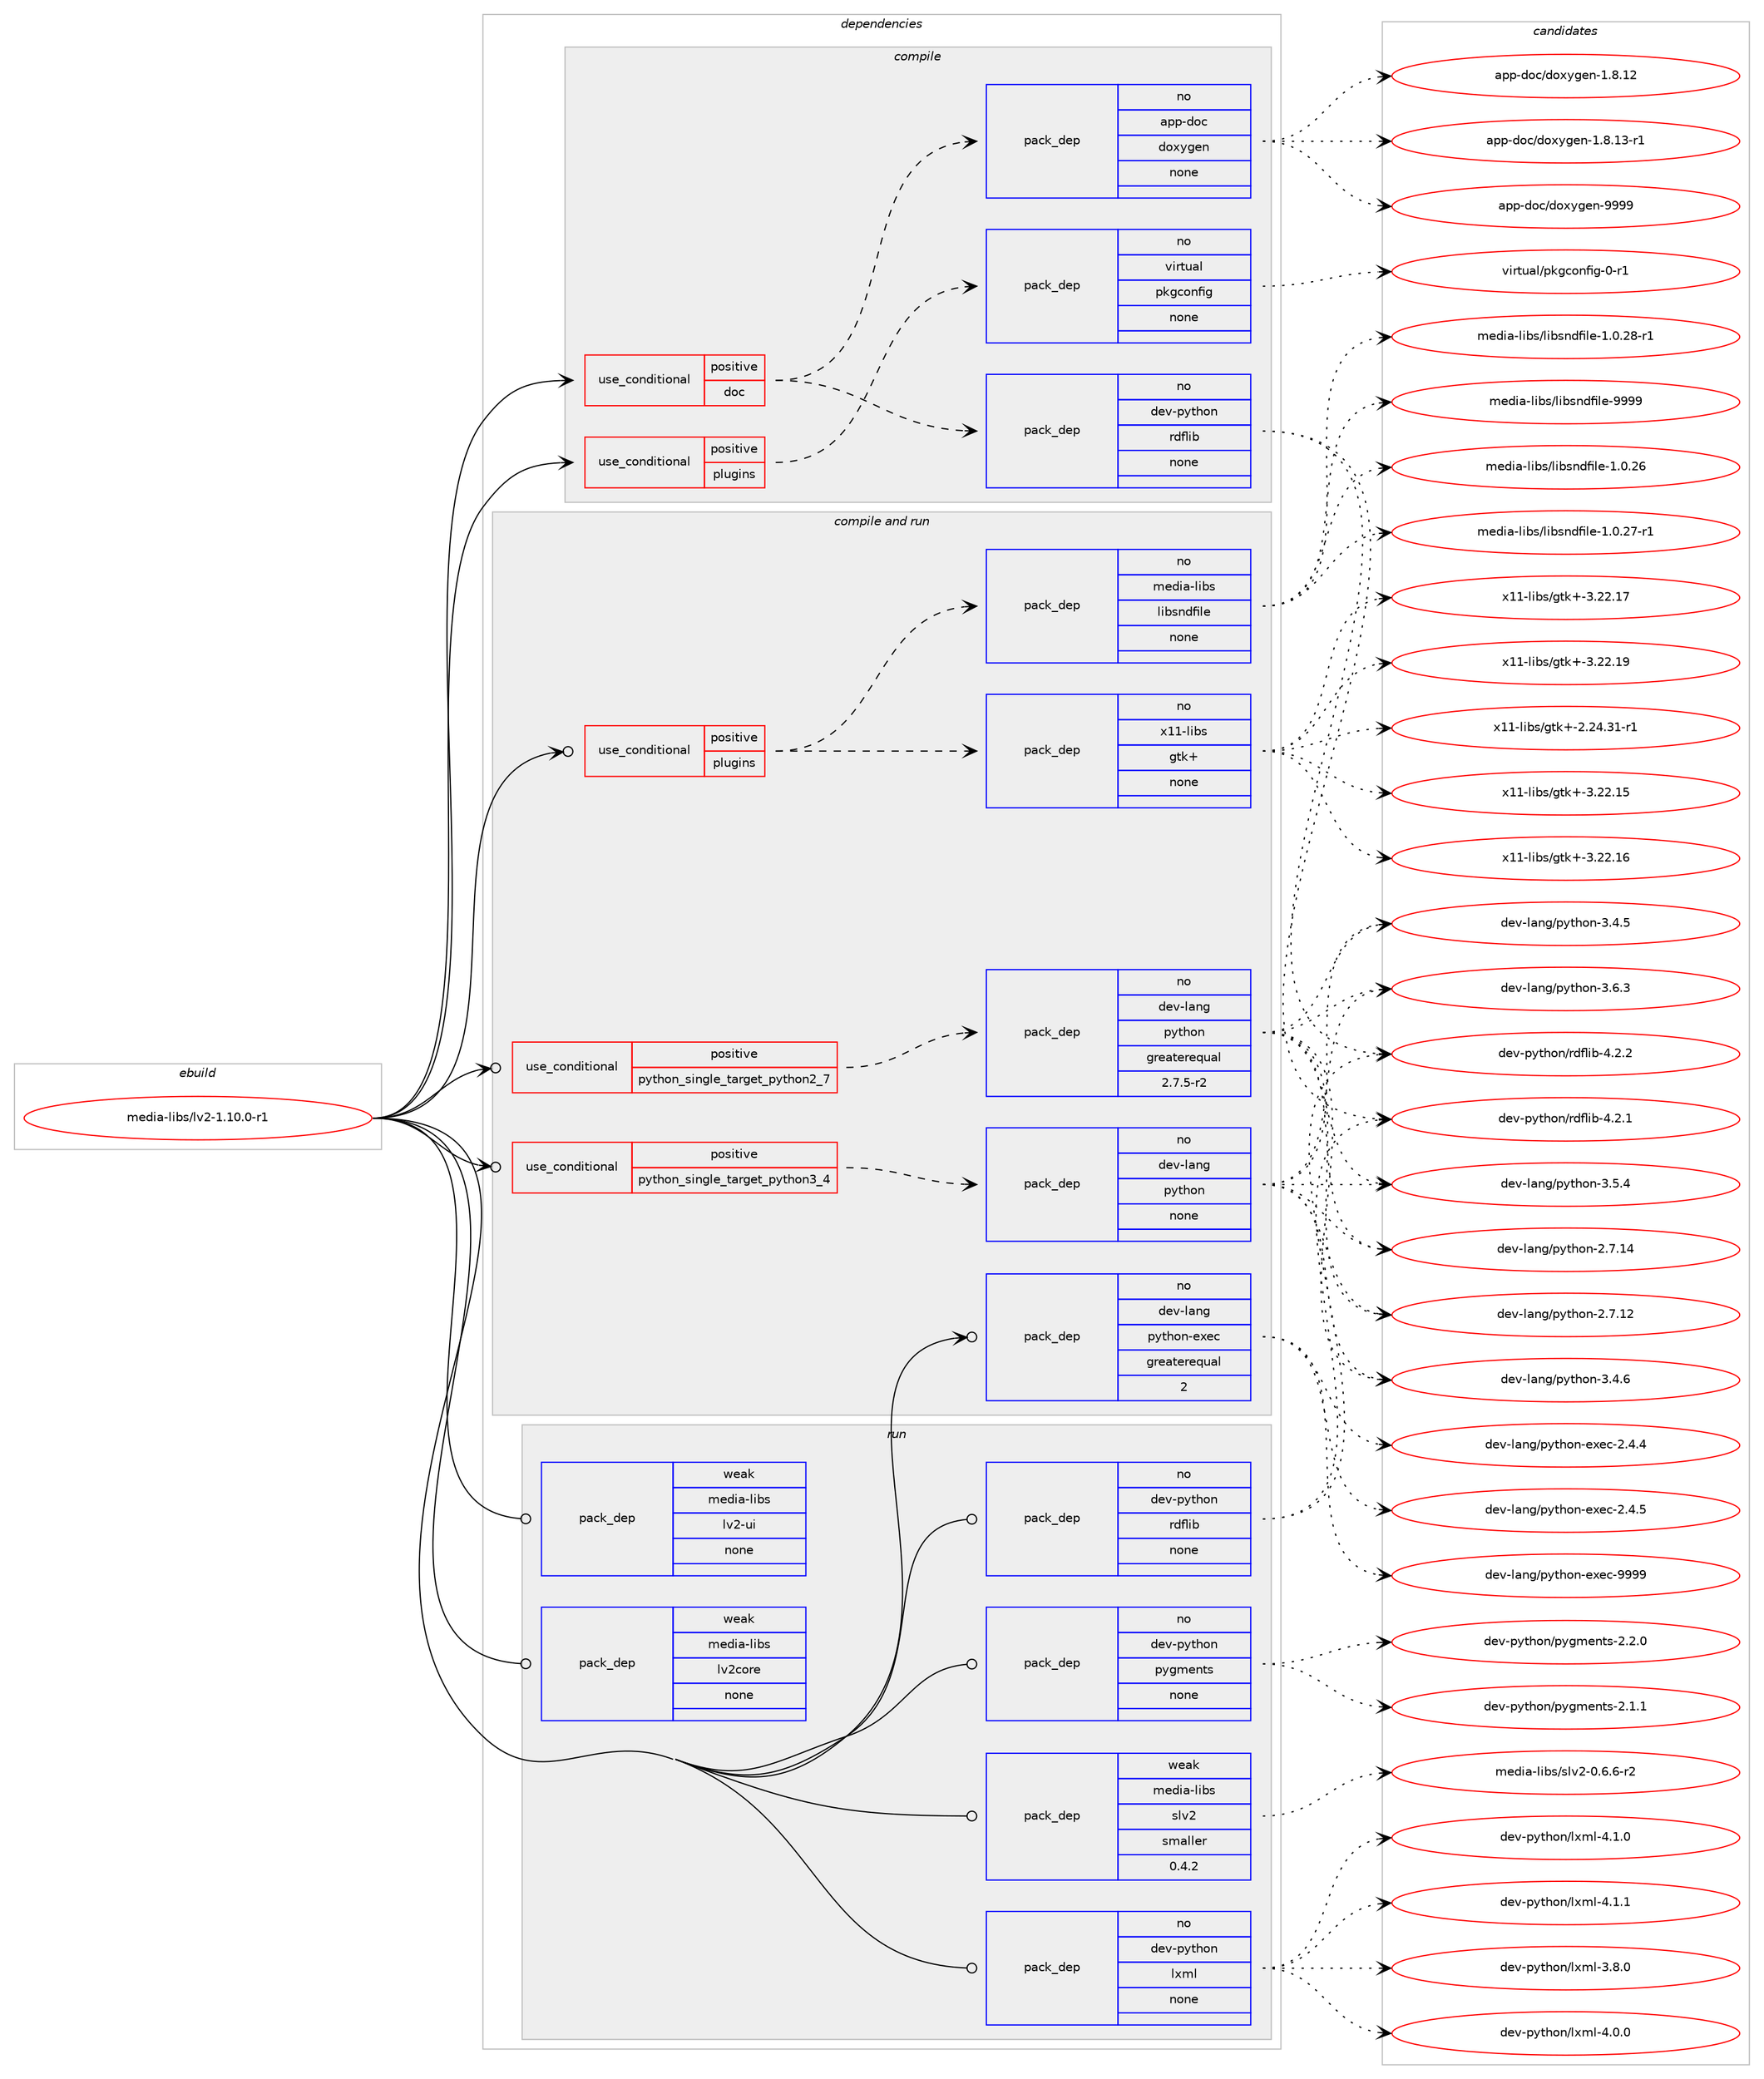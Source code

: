 digraph prolog {

# *************
# Graph options
# *************

newrank=true;
concentrate=true;
compound=true;
graph [rankdir=LR,fontname=Helvetica,fontsize=10,ranksep=1.5];#, ranksep=2.5, nodesep=0.2];
edge  [arrowhead=vee];
node  [fontname=Helvetica,fontsize=10];

# **********
# The ebuild
# **********

subgraph cluster_leftcol {
color=gray;
rank=same;
label=<<i>ebuild</i>>;
id [label="media-libs/lv2-1.10.0-r1", color=red, width=4, href="../media-libs/lv2-1.10.0-r1.svg"];
}

# ****************
# The dependencies
# ****************

subgraph cluster_midcol {
color=gray;
label=<<i>dependencies</i>>;
subgraph cluster_compile {
fillcolor="#eeeeee";
style=filled;
label=<<i>compile</i>>;
subgraph cond90220 {
dependency366252 [label=<<TABLE BORDER="0" CELLBORDER="1" CELLSPACING="0" CELLPADDING="4"><TR><TD ROWSPAN="3" CELLPADDING="10">use_conditional</TD></TR><TR><TD>positive</TD></TR><TR><TD>doc</TD></TR></TABLE>>, shape=none, color=red];
subgraph pack270263 {
dependency366253 [label=<<TABLE BORDER="0" CELLBORDER="1" CELLSPACING="0" CELLPADDING="4" WIDTH="220"><TR><TD ROWSPAN="6" CELLPADDING="30">pack_dep</TD></TR><TR><TD WIDTH="110">no</TD></TR><TR><TD>app-doc</TD></TR><TR><TD>doxygen</TD></TR><TR><TD>none</TD></TR><TR><TD></TD></TR></TABLE>>, shape=none, color=blue];
}
dependency366252:e -> dependency366253:w [weight=20,style="dashed",arrowhead="vee"];
subgraph pack270264 {
dependency366254 [label=<<TABLE BORDER="0" CELLBORDER="1" CELLSPACING="0" CELLPADDING="4" WIDTH="220"><TR><TD ROWSPAN="6" CELLPADDING="30">pack_dep</TD></TR><TR><TD WIDTH="110">no</TD></TR><TR><TD>dev-python</TD></TR><TR><TD>rdflib</TD></TR><TR><TD>none</TD></TR><TR><TD></TD></TR></TABLE>>, shape=none, color=blue];
}
dependency366252:e -> dependency366254:w [weight=20,style="dashed",arrowhead="vee"];
}
id:e -> dependency366252:w [weight=20,style="solid",arrowhead="vee"];
subgraph cond90221 {
dependency366255 [label=<<TABLE BORDER="0" CELLBORDER="1" CELLSPACING="0" CELLPADDING="4"><TR><TD ROWSPAN="3" CELLPADDING="10">use_conditional</TD></TR><TR><TD>positive</TD></TR><TR><TD>plugins</TD></TR></TABLE>>, shape=none, color=red];
subgraph pack270265 {
dependency366256 [label=<<TABLE BORDER="0" CELLBORDER="1" CELLSPACING="0" CELLPADDING="4" WIDTH="220"><TR><TD ROWSPAN="6" CELLPADDING="30">pack_dep</TD></TR><TR><TD WIDTH="110">no</TD></TR><TR><TD>virtual</TD></TR><TR><TD>pkgconfig</TD></TR><TR><TD>none</TD></TR><TR><TD></TD></TR></TABLE>>, shape=none, color=blue];
}
dependency366255:e -> dependency366256:w [weight=20,style="dashed",arrowhead="vee"];
}
id:e -> dependency366255:w [weight=20,style="solid",arrowhead="vee"];
}
subgraph cluster_compileandrun {
fillcolor="#eeeeee";
style=filled;
label=<<i>compile and run</i>>;
subgraph cond90222 {
dependency366257 [label=<<TABLE BORDER="0" CELLBORDER="1" CELLSPACING="0" CELLPADDING="4"><TR><TD ROWSPAN="3" CELLPADDING="10">use_conditional</TD></TR><TR><TD>positive</TD></TR><TR><TD>plugins</TD></TR></TABLE>>, shape=none, color=red];
subgraph pack270266 {
dependency366258 [label=<<TABLE BORDER="0" CELLBORDER="1" CELLSPACING="0" CELLPADDING="4" WIDTH="220"><TR><TD ROWSPAN="6" CELLPADDING="30">pack_dep</TD></TR><TR><TD WIDTH="110">no</TD></TR><TR><TD>x11-libs</TD></TR><TR><TD>gtk+</TD></TR><TR><TD>none</TD></TR><TR><TD></TD></TR></TABLE>>, shape=none, color=blue];
}
dependency366257:e -> dependency366258:w [weight=20,style="dashed",arrowhead="vee"];
subgraph pack270267 {
dependency366259 [label=<<TABLE BORDER="0" CELLBORDER="1" CELLSPACING="0" CELLPADDING="4" WIDTH="220"><TR><TD ROWSPAN="6" CELLPADDING="30">pack_dep</TD></TR><TR><TD WIDTH="110">no</TD></TR><TR><TD>media-libs</TD></TR><TR><TD>libsndfile</TD></TR><TR><TD>none</TD></TR><TR><TD></TD></TR></TABLE>>, shape=none, color=blue];
}
dependency366257:e -> dependency366259:w [weight=20,style="dashed",arrowhead="vee"];
}
id:e -> dependency366257:w [weight=20,style="solid",arrowhead="odotvee"];
subgraph cond90223 {
dependency366260 [label=<<TABLE BORDER="0" CELLBORDER="1" CELLSPACING="0" CELLPADDING="4"><TR><TD ROWSPAN="3" CELLPADDING="10">use_conditional</TD></TR><TR><TD>positive</TD></TR><TR><TD>python_single_target_python2_7</TD></TR></TABLE>>, shape=none, color=red];
subgraph pack270268 {
dependency366261 [label=<<TABLE BORDER="0" CELLBORDER="1" CELLSPACING="0" CELLPADDING="4" WIDTH="220"><TR><TD ROWSPAN="6" CELLPADDING="30">pack_dep</TD></TR><TR><TD WIDTH="110">no</TD></TR><TR><TD>dev-lang</TD></TR><TR><TD>python</TD></TR><TR><TD>greaterequal</TD></TR><TR><TD>2.7.5-r2</TD></TR></TABLE>>, shape=none, color=blue];
}
dependency366260:e -> dependency366261:w [weight=20,style="dashed",arrowhead="vee"];
}
id:e -> dependency366260:w [weight=20,style="solid",arrowhead="odotvee"];
subgraph cond90224 {
dependency366262 [label=<<TABLE BORDER="0" CELLBORDER="1" CELLSPACING="0" CELLPADDING="4"><TR><TD ROWSPAN="3" CELLPADDING="10">use_conditional</TD></TR><TR><TD>positive</TD></TR><TR><TD>python_single_target_python3_4</TD></TR></TABLE>>, shape=none, color=red];
subgraph pack270269 {
dependency366263 [label=<<TABLE BORDER="0" CELLBORDER="1" CELLSPACING="0" CELLPADDING="4" WIDTH="220"><TR><TD ROWSPAN="6" CELLPADDING="30">pack_dep</TD></TR><TR><TD WIDTH="110">no</TD></TR><TR><TD>dev-lang</TD></TR><TR><TD>python</TD></TR><TR><TD>none</TD></TR><TR><TD></TD></TR></TABLE>>, shape=none, color=blue];
}
dependency366262:e -> dependency366263:w [weight=20,style="dashed",arrowhead="vee"];
}
id:e -> dependency366262:w [weight=20,style="solid",arrowhead="odotvee"];
subgraph pack270270 {
dependency366264 [label=<<TABLE BORDER="0" CELLBORDER="1" CELLSPACING="0" CELLPADDING="4" WIDTH="220"><TR><TD ROWSPAN="6" CELLPADDING="30">pack_dep</TD></TR><TR><TD WIDTH="110">no</TD></TR><TR><TD>dev-lang</TD></TR><TR><TD>python-exec</TD></TR><TR><TD>greaterequal</TD></TR><TR><TD>2</TD></TR></TABLE>>, shape=none, color=blue];
}
id:e -> dependency366264:w [weight=20,style="solid",arrowhead="odotvee"];
}
subgraph cluster_run {
fillcolor="#eeeeee";
style=filled;
label=<<i>run</i>>;
subgraph pack270271 {
dependency366265 [label=<<TABLE BORDER="0" CELLBORDER="1" CELLSPACING="0" CELLPADDING="4" WIDTH="220"><TR><TD ROWSPAN="6" CELLPADDING="30">pack_dep</TD></TR><TR><TD WIDTH="110">no</TD></TR><TR><TD>dev-python</TD></TR><TR><TD>lxml</TD></TR><TR><TD>none</TD></TR><TR><TD></TD></TR></TABLE>>, shape=none, color=blue];
}
id:e -> dependency366265:w [weight=20,style="solid",arrowhead="odot"];
subgraph pack270272 {
dependency366266 [label=<<TABLE BORDER="0" CELLBORDER="1" CELLSPACING="0" CELLPADDING="4" WIDTH="220"><TR><TD ROWSPAN="6" CELLPADDING="30">pack_dep</TD></TR><TR><TD WIDTH="110">no</TD></TR><TR><TD>dev-python</TD></TR><TR><TD>pygments</TD></TR><TR><TD>none</TD></TR><TR><TD></TD></TR></TABLE>>, shape=none, color=blue];
}
id:e -> dependency366266:w [weight=20,style="solid",arrowhead="odot"];
subgraph pack270273 {
dependency366267 [label=<<TABLE BORDER="0" CELLBORDER="1" CELLSPACING="0" CELLPADDING="4" WIDTH="220"><TR><TD ROWSPAN="6" CELLPADDING="30">pack_dep</TD></TR><TR><TD WIDTH="110">no</TD></TR><TR><TD>dev-python</TD></TR><TR><TD>rdflib</TD></TR><TR><TD>none</TD></TR><TR><TD></TD></TR></TABLE>>, shape=none, color=blue];
}
id:e -> dependency366267:w [weight=20,style="solid",arrowhead="odot"];
subgraph pack270274 {
dependency366268 [label=<<TABLE BORDER="0" CELLBORDER="1" CELLSPACING="0" CELLPADDING="4" WIDTH="220"><TR><TD ROWSPAN="6" CELLPADDING="30">pack_dep</TD></TR><TR><TD WIDTH="110">weak</TD></TR><TR><TD>media-libs</TD></TR><TR><TD>lv2-ui</TD></TR><TR><TD>none</TD></TR><TR><TD></TD></TR></TABLE>>, shape=none, color=blue];
}
id:e -> dependency366268:w [weight=20,style="solid",arrowhead="odot"];
subgraph pack270275 {
dependency366269 [label=<<TABLE BORDER="0" CELLBORDER="1" CELLSPACING="0" CELLPADDING="4" WIDTH="220"><TR><TD ROWSPAN="6" CELLPADDING="30">pack_dep</TD></TR><TR><TD WIDTH="110">weak</TD></TR><TR><TD>media-libs</TD></TR><TR><TD>lv2core</TD></TR><TR><TD>none</TD></TR><TR><TD></TD></TR></TABLE>>, shape=none, color=blue];
}
id:e -> dependency366269:w [weight=20,style="solid",arrowhead="odot"];
subgraph pack270276 {
dependency366270 [label=<<TABLE BORDER="0" CELLBORDER="1" CELLSPACING="0" CELLPADDING="4" WIDTH="220"><TR><TD ROWSPAN="6" CELLPADDING="30">pack_dep</TD></TR><TR><TD WIDTH="110">weak</TD></TR><TR><TD>media-libs</TD></TR><TR><TD>slv2</TD></TR><TR><TD>smaller</TD></TR><TR><TD>0.4.2</TD></TR></TABLE>>, shape=none, color=blue];
}
id:e -> dependency366270:w [weight=20,style="solid",arrowhead="odot"];
}
}

# **************
# The candidates
# **************

subgraph cluster_choices {
rank=same;
color=gray;
label=<<i>candidates</i>>;

subgraph choice270263 {
color=black;
nodesep=1;
choice9711211245100111994710011112012110310111045494656464950 [label="app-doc/doxygen-1.8.12", color=red, width=4,href="../app-doc/doxygen-1.8.12.svg"];
choice97112112451001119947100111120121103101110454946564649514511449 [label="app-doc/doxygen-1.8.13-r1", color=red, width=4,href="../app-doc/doxygen-1.8.13-r1.svg"];
choice971121124510011199471001111201211031011104557575757 [label="app-doc/doxygen-9999", color=red, width=4,href="../app-doc/doxygen-9999.svg"];
dependency366253:e -> choice9711211245100111994710011112012110310111045494656464950:w [style=dotted,weight="100"];
dependency366253:e -> choice97112112451001119947100111120121103101110454946564649514511449:w [style=dotted,weight="100"];
dependency366253:e -> choice971121124510011199471001111201211031011104557575757:w [style=dotted,weight="100"];
}
subgraph choice270264 {
color=black;
nodesep=1;
choice100101118451121211161041111104711410010210810598455246504649 [label="dev-python/rdflib-4.2.1", color=red, width=4,href="../dev-python/rdflib-4.2.1.svg"];
choice100101118451121211161041111104711410010210810598455246504650 [label="dev-python/rdflib-4.2.2", color=red, width=4,href="../dev-python/rdflib-4.2.2.svg"];
dependency366254:e -> choice100101118451121211161041111104711410010210810598455246504649:w [style=dotted,weight="100"];
dependency366254:e -> choice100101118451121211161041111104711410010210810598455246504650:w [style=dotted,weight="100"];
}
subgraph choice270265 {
color=black;
nodesep=1;
choice11810511411611797108471121071039911111010210510345484511449 [label="virtual/pkgconfig-0-r1", color=red, width=4,href="../virtual/pkgconfig-0-r1.svg"];
dependency366256:e -> choice11810511411611797108471121071039911111010210510345484511449:w [style=dotted,weight="100"];
}
subgraph choice270266 {
color=black;
nodesep=1;
choice12049494510810598115471031161074345504650524651494511449 [label="x11-libs/gtk+-2.24.31-r1", color=red, width=4,href="../x11-libs/gtk+-2.24.31-r1.svg"];
choice1204949451081059811547103116107434551465050464953 [label="x11-libs/gtk+-3.22.15", color=red, width=4,href="../x11-libs/gtk+-3.22.15.svg"];
choice1204949451081059811547103116107434551465050464954 [label="x11-libs/gtk+-3.22.16", color=red, width=4,href="../x11-libs/gtk+-3.22.16.svg"];
choice1204949451081059811547103116107434551465050464955 [label="x11-libs/gtk+-3.22.17", color=red, width=4,href="../x11-libs/gtk+-3.22.17.svg"];
choice1204949451081059811547103116107434551465050464957 [label="x11-libs/gtk+-3.22.19", color=red, width=4,href="../x11-libs/gtk+-3.22.19.svg"];
dependency366258:e -> choice12049494510810598115471031161074345504650524651494511449:w [style=dotted,weight="100"];
dependency366258:e -> choice1204949451081059811547103116107434551465050464953:w [style=dotted,weight="100"];
dependency366258:e -> choice1204949451081059811547103116107434551465050464954:w [style=dotted,weight="100"];
dependency366258:e -> choice1204949451081059811547103116107434551465050464955:w [style=dotted,weight="100"];
dependency366258:e -> choice1204949451081059811547103116107434551465050464957:w [style=dotted,weight="100"];
}
subgraph choice270267 {
color=black;
nodesep=1;
choice109101100105974510810598115471081059811511010010210510810145494648465054 [label="media-libs/libsndfile-1.0.26", color=red, width=4,href="../media-libs/libsndfile-1.0.26.svg"];
choice1091011001059745108105981154710810598115110100102105108101454946484650554511449 [label="media-libs/libsndfile-1.0.27-r1", color=red, width=4,href="../media-libs/libsndfile-1.0.27-r1.svg"];
choice1091011001059745108105981154710810598115110100102105108101454946484650564511449 [label="media-libs/libsndfile-1.0.28-r1", color=red, width=4,href="../media-libs/libsndfile-1.0.28-r1.svg"];
choice10910110010597451081059811547108105981151101001021051081014557575757 [label="media-libs/libsndfile-9999", color=red, width=4,href="../media-libs/libsndfile-9999.svg"];
dependency366259:e -> choice109101100105974510810598115471081059811511010010210510810145494648465054:w [style=dotted,weight="100"];
dependency366259:e -> choice1091011001059745108105981154710810598115110100102105108101454946484650554511449:w [style=dotted,weight="100"];
dependency366259:e -> choice1091011001059745108105981154710810598115110100102105108101454946484650564511449:w [style=dotted,weight="100"];
dependency366259:e -> choice10910110010597451081059811547108105981151101001021051081014557575757:w [style=dotted,weight="100"];
}
subgraph choice270268 {
color=black;
nodesep=1;
choice10010111845108971101034711212111610411111045504655464950 [label="dev-lang/python-2.7.12", color=red, width=4,href="../dev-lang/python-2.7.12.svg"];
choice10010111845108971101034711212111610411111045504655464952 [label="dev-lang/python-2.7.14", color=red, width=4,href="../dev-lang/python-2.7.14.svg"];
choice100101118451089711010347112121116104111110455146524653 [label="dev-lang/python-3.4.5", color=red, width=4,href="../dev-lang/python-3.4.5.svg"];
choice100101118451089711010347112121116104111110455146524654 [label="dev-lang/python-3.4.6", color=red, width=4,href="../dev-lang/python-3.4.6.svg"];
choice100101118451089711010347112121116104111110455146534652 [label="dev-lang/python-3.5.4", color=red, width=4,href="../dev-lang/python-3.5.4.svg"];
choice100101118451089711010347112121116104111110455146544651 [label="dev-lang/python-3.6.3", color=red, width=4,href="../dev-lang/python-3.6.3.svg"];
dependency366261:e -> choice10010111845108971101034711212111610411111045504655464950:w [style=dotted,weight="100"];
dependency366261:e -> choice10010111845108971101034711212111610411111045504655464952:w [style=dotted,weight="100"];
dependency366261:e -> choice100101118451089711010347112121116104111110455146524653:w [style=dotted,weight="100"];
dependency366261:e -> choice100101118451089711010347112121116104111110455146524654:w [style=dotted,weight="100"];
dependency366261:e -> choice100101118451089711010347112121116104111110455146534652:w [style=dotted,weight="100"];
dependency366261:e -> choice100101118451089711010347112121116104111110455146544651:w [style=dotted,weight="100"];
}
subgraph choice270269 {
color=black;
nodesep=1;
choice10010111845108971101034711212111610411111045504655464950 [label="dev-lang/python-2.7.12", color=red, width=4,href="../dev-lang/python-2.7.12.svg"];
choice10010111845108971101034711212111610411111045504655464952 [label="dev-lang/python-2.7.14", color=red, width=4,href="../dev-lang/python-2.7.14.svg"];
choice100101118451089711010347112121116104111110455146524653 [label="dev-lang/python-3.4.5", color=red, width=4,href="../dev-lang/python-3.4.5.svg"];
choice100101118451089711010347112121116104111110455146524654 [label="dev-lang/python-3.4.6", color=red, width=4,href="../dev-lang/python-3.4.6.svg"];
choice100101118451089711010347112121116104111110455146534652 [label="dev-lang/python-3.5.4", color=red, width=4,href="../dev-lang/python-3.5.4.svg"];
choice100101118451089711010347112121116104111110455146544651 [label="dev-lang/python-3.6.3", color=red, width=4,href="../dev-lang/python-3.6.3.svg"];
dependency366263:e -> choice10010111845108971101034711212111610411111045504655464950:w [style=dotted,weight="100"];
dependency366263:e -> choice10010111845108971101034711212111610411111045504655464952:w [style=dotted,weight="100"];
dependency366263:e -> choice100101118451089711010347112121116104111110455146524653:w [style=dotted,weight="100"];
dependency366263:e -> choice100101118451089711010347112121116104111110455146524654:w [style=dotted,weight="100"];
dependency366263:e -> choice100101118451089711010347112121116104111110455146534652:w [style=dotted,weight="100"];
dependency366263:e -> choice100101118451089711010347112121116104111110455146544651:w [style=dotted,weight="100"];
}
subgraph choice270270 {
color=black;
nodesep=1;
choice1001011184510897110103471121211161041111104510112010199455046524652 [label="dev-lang/python-exec-2.4.4", color=red, width=4,href="../dev-lang/python-exec-2.4.4.svg"];
choice1001011184510897110103471121211161041111104510112010199455046524653 [label="dev-lang/python-exec-2.4.5", color=red, width=4,href="../dev-lang/python-exec-2.4.5.svg"];
choice10010111845108971101034711212111610411111045101120101994557575757 [label="dev-lang/python-exec-9999", color=red, width=4,href="../dev-lang/python-exec-9999.svg"];
dependency366264:e -> choice1001011184510897110103471121211161041111104510112010199455046524652:w [style=dotted,weight="100"];
dependency366264:e -> choice1001011184510897110103471121211161041111104510112010199455046524653:w [style=dotted,weight="100"];
dependency366264:e -> choice10010111845108971101034711212111610411111045101120101994557575757:w [style=dotted,weight="100"];
}
subgraph choice270271 {
color=black;
nodesep=1;
choice1001011184511212111610411111047108120109108455146564648 [label="dev-python/lxml-3.8.0", color=red, width=4,href="../dev-python/lxml-3.8.0.svg"];
choice1001011184511212111610411111047108120109108455246484648 [label="dev-python/lxml-4.0.0", color=red, width=4,href="../dev-python/lxml-4.0.0.svg"];
choice1001011184511212111610411111047108120109108455246494648 [label="dev-python/lxml-4.1.0", color=red, width=4,href="../dev-python/lxml-4.1.0.svg"];
choice1001011184511212111610411111047108120109108455246494649 [label="dev-python/lxml-4.1.1", color=red, width=4,href="../dev-python/lxml-4.1.1.svg"];
dependency366265:e -> choice1001011184511212111610411111047108120109108455146564648:w [style=dotted,weight="100"];
dependency366265:e -> choice1001011184511212111610411111047108120109108455246484648:w [style=dotted,weight="100"];
dependency366265:e -> choice1001011184511212111610411111047108120109108455246494648:w [style=dotted,weight="100"];
dependency366265:e -> choice1001011184511212111610411111047108120109108455246494649:w [style=dotted,weight="100"];
}
subgraph choice270272 {
color=black;
nodesep=1;
choice1001011184511212111610411111047112121103109101110116115455046494649 [label="dev-python/pygments-2.1.1", color=red, width=4,href="../dev-python/pygments-2.1.1.svg"];
choice1001011184511212111610411111047112121103109101110116115455046504648 [label="dev-python/pygments-2.2.0", color=red, width=4,href="../dev-python/pygments-2.2.0.svg"];
dependency366266:e -> choice1001011184511212111610411111047112121103109101110116115455046494649:w [style=dotted,weight="100"];
dependency366266:e -> choice1001011184511212111610411111047112121103109101110116115455046504648:w [style=dotted,weight="100"];
}
subgraph choice270273 {
color=black;
nodesep=1;
choice100101118451121211161041111104711410010210810598455246504649 [label="dev-python/rdflib-4.2.1", color=red, width=4,href="../dev-python/rdflib-4.2.1.svg"];
choice100101118451121211161041111104711410010210810598455246504650 [label="dev-python/rdflib-4.2.2", color=red, width=4,href="../dev-python/rdflib-4.2.2.svg"];
dependency366267:e -> choice100101118451121211161041111104711410010210810598455246504649:w [style=dotted,weight="100"];
dependency366267:e -> choice100101118451121211161041111104711410010210810598455246504650:w [style=dotted,weight="100"];
}
subgraph choice270274 {
color=black;
nodesep=1;
}
subgraph choice270275 {
color=black;
nodesep=1;
}
subgraph choice270276 {
color=black;
nodesep=1;
choice10910110010597451081059811547115108118504548465446544511450 [label="media-libs/slv2-0.6.6-r2", color=red, width=4,href="../media-libs/slv2-0.6.6-r2.svg"];
dependency366270:e -> choice10910110010597451081059811547115108118504548465446544511450:w [style=dotted,weight="100"];
}
}

}
